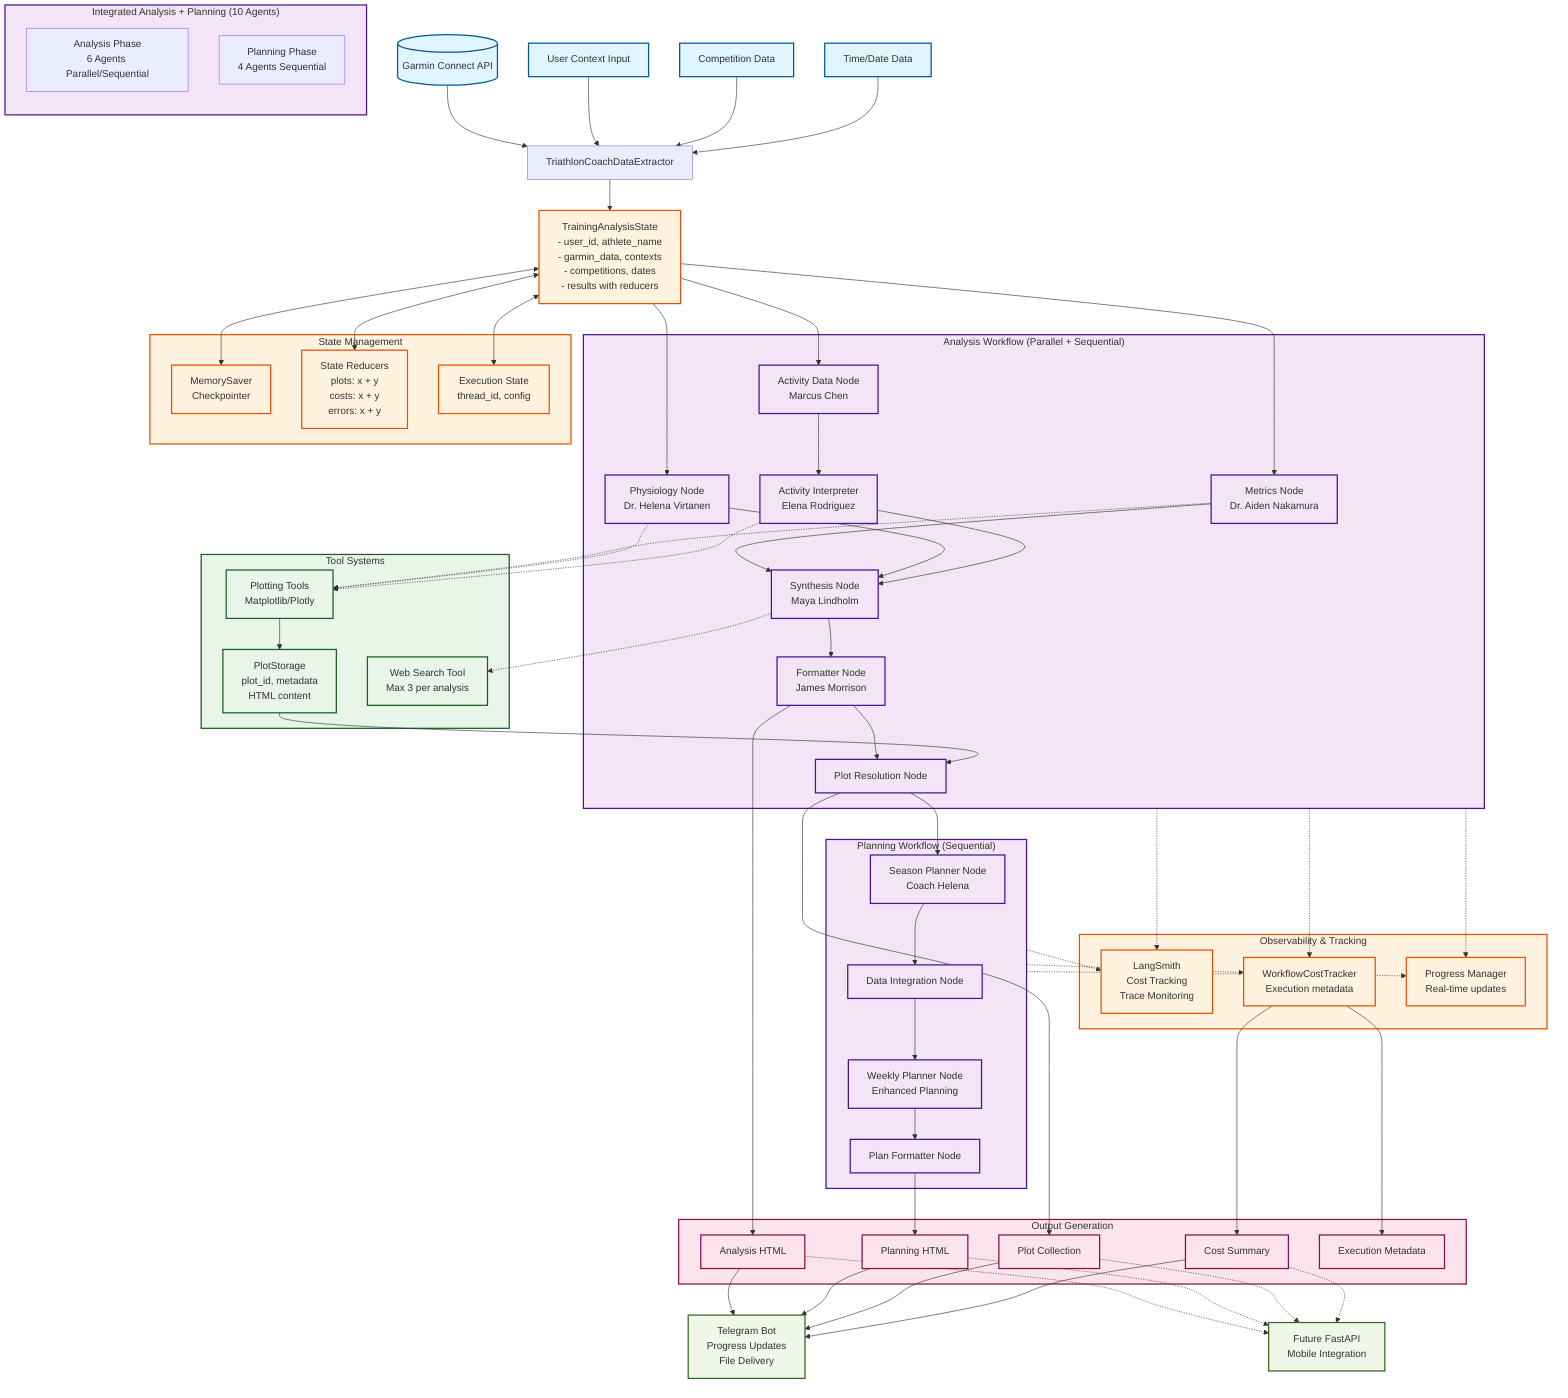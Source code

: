 flowchart TD
    %% Input Data Sources
    GC[(Garmin Connect API)]
    UC[User Context Input]
    CD[Competition Data]
    TD[Time/Date Data]
    
    %% Data Extraction Layer
    TDE[TriathlonCoachDataExtractor]
    
    %% LangGraph State Management
    TAS[TrainingAnalysisState<br/>- user_id, athlete_name<br/>- garmin_data, contexts<br/>- competitions, dates<br/>- results with reducers]
    
    %% Analysis Workflow Nodes
    subgraph AW ["Analysis Workflow (Parallel + Sequential)"]
        direction TB
        
        %% Parallel Analysis Phase
        MN[Metrics Node<br/>Dr. Aiden Nakamura]
        PN[Physiology Node<br/>Dr. Helena Virtanen] 
        ADN[Activity Data Node<br/>Marcus Chen]
        
        %% Sequential Processing
        AIN[Activity Interpreter<br/>Elena Rodriguez]
        SN[Synthesis Node<br/>Maya Lindholm]
        FN[Formatter Node<br/>James Morrison]
        PRN[Plot Resolution Node]
    end
    
    %% Planning Workflow Nodes  
    subgraph PW ["Planning Workflow (Sequential)"]
        direction TB
        SPN[Season Planner Node<br/>Coach Helena]
        DIN[Data Integration Node]
        WPN[Weekly Planner Node<br/>Enhanced Planning]
        PFN[Plan Formatter Node]
    end
    
    %% Integrated Workflow
    subgraph IW ["Integrated Analysis + Planning (10 Agents)"]
        direction TB
        IAW[Analysis Phase<br/>6 Agents Parallel/Sequential]
        IPW[Planning Phase<br/>4 Agents Sequential]
    end
    
    %% Tool Systems
    subgraph TS ["Tool Systems"]
        PT[Plotting Tools<br/>Matplotlib/Plotly]
        PS[PlotStorage<br/>plot_id, metadata<br/>HTML content]
        WS[Web Search Tool<br/>Max 3 per analysis]
    end
    
    %% Cost & Progress Tracking
    subgraph CPT ["Observability & Tracking"]
        LS[LangSmith<br/>Cost Tracking<br/>Trace Monitoring]
        WCT[WorkflowCostTracker<br/>Execution metadata]
        PM[Progress Manager<br/>Real-time updates]
    end
    
    %% State Management & Storage
    subgraph SMS ["State Management"]
        MS[MemorySaver<br/>Checkpointer]
        SR[State Reducers<br/>plots: x + y<br/>costs: x + y<br/>errors: x + y]
        ES[Execution State<br/>thread_id, config]
    end
    
    %% Output Generation
    subgraph OG ["Output Generation"]
        AH[Analysis HTML]
        PH[Planning HTML] 
        PC[Plot Collection]
        CS[Cost Summary]
        EM[Execution Metadata]
    end
    
    %% External Systems
    TB[Telegram Bot<br/>Progress Updates<br/>File Delivery]
    API[Future FastAPI<br/>Mobile Integration]
    
    %% Main Flow Connections
    GC --> TDE
    UC --> TDE
    CD --> TDE
    TD --> TDE
    
    TDE --> TAS
    
    %% Analysis Workflow Flow
    TAS --> MN
    TAS --> PN  
    TAS --> ADN
    
    ADN --> AIN
    MN --> SN
    PN --> SN
    AIN --> SN
    SN --> FN
    FN --> PRN
    
    %% Planning Workflow Flow  
    PRN --> SPN
    SPN --> DIN
    DIN --> WPN
    WPN --> PFN
    
    %% Tool Integration
    MN -.-> PT
    PN -.-> PT
    AIN -.-> PT
    SN -.-> WS
    
    PT --> PS
    PS --> PRN
    
    %% State Management Integration
    TAS <--> MS
    TAS <--> SR
    TAS <--> ES
    
    %% Observability Integration
    AW -.-> LS
    PW -.-> LS
    AW -.-> WCT
    PW -.-> WCT
    AW -.-> PM
    PW -.-> PM
    
    %% Output Generation
    FN --> AH
    PFN --> PH
    PRN --> PC
    WCT --> CS
    WCT --> EM
    
    %% Final Delivery
    AH --> TB
    PH --> TB
    PC --> TB
    CS --> TB
    
    AH -.-> API
    PH -.-> API
    PC -.-> API
    CS -.-> API
    
    %% Styling
    classDef inputData fill:#e1f5fe,stroke:#01579b,stroke-width:2px
    classDef workflow fill:#f3e5f5,stroke:#4a148c,stroke-width:2px
    classDef tools fill:#e8f5e8,stroke:#1b5e20,stroke-width:2px
    classDef state fill:#fff3e0,stroke:#e65100,stroke-width:2px
    classDef output fill:#fce4ec,stroke:#880e4f,stroke-width:2px
    classDef external fill:#f1f8e9,stroke:#33691e,stroke-width:2px
    
    class GC,UC,CD,TD inputData
    class AW,PW,IW,MN,PN,ADN,AIN,SN,FN,PRN,SPN,DIN,WPN,PFN workflow
    class TS,PT,PS,WS tools
    class SMS,TAS,MS,SR,ES,CPT,LS,WCT,PM state
    class OG,AH,PH,PC,CS,EM output
    class TB,API external